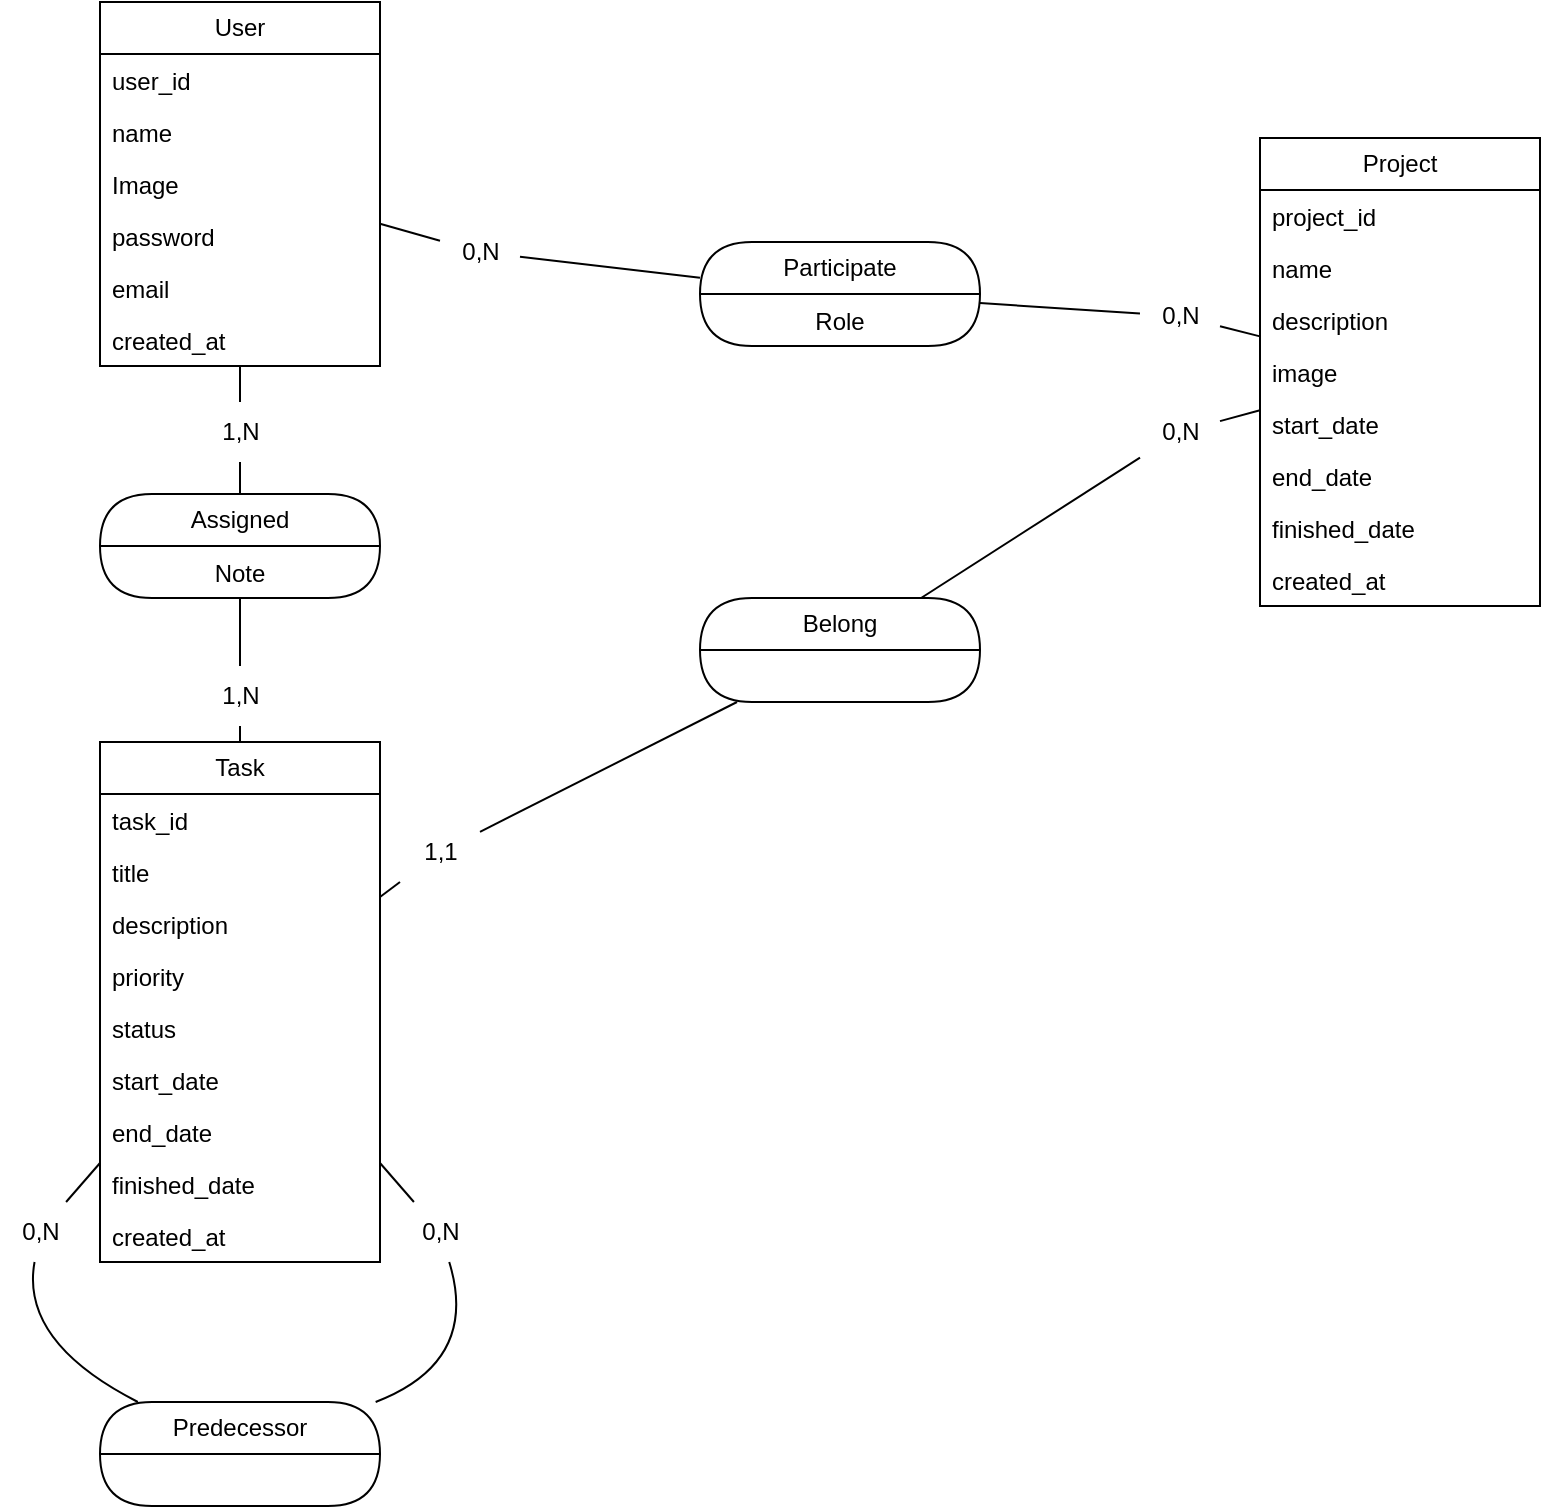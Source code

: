 <mxfile>
    <diagram name="Page-1" id="Y9u0gpGczGB8y_hTl56O">
        <mxGraphModel dx="1761" dy="719" grid="1" gridSize="10" guides="1" tooltips="1" connect="1" arrows="1" fold="1" page="1" pageScale="1" pageWidth="850" pageHeight="1100" background="none" math="0" shadow="0">
            <root>
                <mxCell id="0"/>
                <mxCell id="1" parent="0"/>
                <mxCell id="hUHU4sZshg8_5ApoQRsT-1" value="User" style="swimlane;fontStyle=0;childLayout=stackLayout;horizontal=1;startSize=26;fillColor=none;horizontalStack=0;resizeParent=1;resizeParentMax=0;resizeLast=0;collapsible=1;marginBottom=0;whiteSpace=wrap;html=1;" parent="1" vertex="1">
                    <mxGeometry x="80" y="60" width="140" height="182" as="geometry"/>
                </mxCell>
                <mxCell id="hUHU4sZshg8_5ApoQRsT-2" value="user_id" style="text;strokeColor=none;fillColor=none;align=left;verticalAlign=top;spacingLeft=4;spacingRight=4;overflow=hidden;rotatable=0;points=[[0,0.5],[1,0.5]];portConstraint=eastwest;whiteSpace=wrap;html=1;" parent="hUHU4sZshg8_5ApoQRsT-1" vertex="1">
                    <mxGeometry y="26" width="140" height="26" as="geometry"/>
                </mxCell>
                <mxCell id="hUHU4sZshg8_5ApoQRsT-3" value="name" style="text;strokeColor=none;fillColor=none;align=left;verticalAlign=top;spacingLeft=4;spacingRight=4;overflow=hidden;rotatable=0;points=[[0,0.5],[1,0.5]];portConstraint=eastwest;whiteSpace=wrap;html=1;" parent="hUHU4sZshg8_5ApoQRsT-1" vertex="1">
                    <mxGeometry y="52" width="140" height="26" as="geometry"/>
                </mxCell>
                <mxCell id="2" value="Image" style="text;strokeColor=none;fillColor=none;align=left;verticalAlign=top;spacingLeft=4;spacingRight=4;overflow=hidden;rotatable=0;points=[[0,0.5],[1,0.5]];portConstraint=eastwest;whiteSpace=wrap;html=1;" parent="hUHU4sZshg8_5ApoQRsT-1" vertex="1">
                    <mxGeometry y="78" width="140" height="26" as="geometry"/>
                </mxCell>
                <mxCell id="hUHU4sZshg8_5ApoQRsT-5" value="password" style="text;strokeColor=none;fillColor=none;align=left;verticalAlign=top;spacingLeft=4;spacingRight=4;overflow=hidden;rotatable=0;points=[[0,0.5],[1,0.5]];portConstraint=eastwest;whiteSpace=wrap;html=1;" parent="hUHU4sZshg8_5ApoQRsT-1" vertex="1">
                    <mxGeometry y="104" width="140" height="26" as="geometry"/>
                </mxCell>
                <mxCell id="hUHU4sZshg8_5ApoQRsT-4" value="email" style="text;strokeColor=none;fillColor=none;align=left;verticalAlign=top;spacingLeft=4;spacingRight=4;overflow=hidden;rotatable=0;points=[[0,0.5],[1,0.5]];portConstraint=eastwest;whiteSpace=wrap;html=1;" parent="hUHU4sZshg8_5ApoQRsT-1" vertex="1">
                    <mxGeometry y="130" width="140" height="26" as="geometry"/>
                </mxCell>
                <mxCell id="3" value="created_at" style="text;strokeColor=none;fillColor=none;align=left;verticalAlign=top;spacingLeft=4;spacingRight=4;overflow=hidden;rotatable=0;points=[[0,0.5],[1,0.5]];portConstraint=eastwest;whiteSpace=wrap;html=1;" parent="hUHU4sZshg8_5ApoQRsT-1" vertex="1">
                    <mxGeometry y="156" width="140" height="26" as="geometry"/>
                </mxCell>
                <mxCell id="hUHU4sZshg8_5ApoQRsT-6" value="Task" style="swimlane;fontStyle=0;childLayout=stackLayout;horizontal=1;startSize=26;fillColor=none;horizontalStack=0;resizeParent=1;resizeParentMax=0;resizeLast=0;collapsible=1;marginBottom=0;whiteSpace=wrap;html=1;" parent="1" vertex="1">
                    <mxGeometry x="80" y="430" width="140" height="260" as="geometry"/>
                </mxCell>
                <mxCell id="hUHU4sZshg8_5ApoQRsT-7" value="task_id" style="text;strokeColor=none;fillColor=none;align=left;verticalAlign=top;spacingLeft=4;spacingRight=4;overflow=hidden;rotatable=0;points=[[0,0.5],[1,0.5]];portConstraint=eastwest;whiteSpace=wrap;html=1;" parent="hUHU4sZshg8_5ApoQRsT-6" vertex="1">
                    <mxGeometry y="26" width="140" height="26" as="geometry"/>
                </mxCell>
                <mxCell id="hUHU4sZshg8_5ApoQRsT-8" value="title" style="text;strokeColor=none;fillColor=none;align=left;verticalAlign=top;spacingLeft=4;spacingRight=4;overflow=hidden;rotatable=0;points=[[0,0.5],[1,0.5]];portConstraint=eastwest;whiteSpace=wrap;html=1;" parent="hUHU4sZshg8_5ApoQRsT-6" vertex="1">
                    <mxGeometry y="52" width="140" height="26" as="geometry"/>
                </mxCell>
                <mxCell id="hUHU4sZshg8_5ApoQRsT-9" value="description" style="text;strokeColor=none;fillColor=none;align=left;verticalAlign=top;spacingLeft=4;spacingRight=4;overflow=hidden;rotatable=0;points=[[0,0.5],[1,0.5]];portConstraint=eastwest;whiteSpace=wrap;html=1;" parent="hUHU4sZshg8_5ApoQRsT-6" vertex="1">
                    <mxGeometry y="78" width="140" height="26" as="geometry"/>
                </mxCell>
                <mxCell id="hUHU4sZshg8_5ApoQRsT-10" value="priority" style="text;strokeColor=none;fillColor=none;align=left;verticalAlign=top;spacingLeft=4;spacingRight=4;overflow=hidden;rotatable=0;points=[[0,0.5],[1,0.5]];portConstraint=eastwest;whiteSpace=wrap;html=1;" parent="hUHU4sZshg8_5ApoQRsT-6" vertex="1">
                    <mxGeometry y="104" width="140" height="26" as="geometry"/>
                </mxCell>
                <mxCell id="hUHU4sZshg8_5ApoQRsT-11" value="status" style="text;strokeColor=none;fillColor=none;align=left;verticalAlign=top;spacingLeft=4;spacingRight=4;overflow=hidden;rotatable=0;points=[[0,0.5],[1,0.5]];portConstraint=eastwest;whiteSpace=wrap;html=1;" parent="hUHU4sZshg8_5ApoQRsT-6" vertex="1">
                    <mxGeometry y="130" width="140" height="26" as="geometry"/>
                </mxCell>
                <mxCell id="hUHU4sZshg8_5ApoQRsT-12" value="start_date" style="text;strokeColor=none;fillColor=none;align=left;verticalAlign=top;spacingLeft=4;spacingRight=4;overflow=hidden;rotatable=0;points=[[0,0.5],[1,0.5]];portConstraint=eastwest;whiteSpace=wrap;html=1;" parent="hUHU4sZshg8_5ApoQRsT-6" vertex="1">
                    <mxGeometry y="156" width="140" height="26" as="geometry"/>
                </mxCell>
                <mxCell id="hUHU4sZshg8_5ApoQRsT-20" value="end_date" style="text;strokeColor=none;fillColor=none;align=left;verticalAlign=top;spacingLeft=4;spacingRight=4;overflow=hidden;rotatable=0;points=[[0,0.5],[1,0.5]];portConstraint=eastwest;whiteSpace=wrap;html=1;" parent="hUHU4sZshg8_5ApoQRsT-6" vertex="1">
                    <mxGeometry y="182" width="140" height="26" as="geometry"/>
                </mxCell>
                <mxCell id="hUHU4sZshg8_5ApoQRsT-21" value="finished_date" style="text;strokeColor=none;fillColor=none;align=left;verticalAlign=top;spacingLeft=4;spacingRight=4;overflow=hidden;rotatable=0;points=[[0,0.5],[1,0.5]];portConstraint=eastwest;whiteSpace=wrap;html=1;" parent="hUHU4sZshg8_5ApoQRsT-6" vertex="1">
                    <mxGeometry y="208" width="140" height="26" as="geometry"/>
                </mxCell>
                <mxCell id="4" value="created_at" style="text;strokeColor=none;fillColor=none;align=left;verticalAlign=top;spacingLeft=4;spacingRight=4;overflow=hidden;rotatable=0;points=[[0,0.5],[1,0.5]];portConstraint=eastwest;whiteSpace=wrap;html=1;" parent="hUHU4sZshg8_5ApoQRsT-6" vertex="1">
                    <mxGeometry y="234" width="140" height="26" as="geometry"/>
                </mxCell>
                <mxCell id="hUHU4sZshg8_5ApoQRsT-13" value="Project" style="swimlane;fontStyle=0;childLayout=stackLayout;horizontal=1;startSize=26;fillColor=none;horizontalStack=0;resizeParent=1;resizeParentMax=0;resizeLast=0;collapsible=1;marginBottom=0;whiteSpace=wrap;html=1;" parent="1" vertex="1">
                    <mxGeometry x="660" y="128" width="140" height="234" as="geometry"/>
                </mxCell>
                <mxCell id="hUHU4sZshg8_5ApoQRsT-14" value="project_id" style="text;strokeColor=none;fillColor=none;align=left;verticalAlign=top;spacingLeft=4;spacingRight=4;overflow=hidden;rotatable=0;points=[[0,0.5],[1,0.5]];portConstraint=eastwest;whiteSpace=wrap;html=1;" parent="hUHU4sZshg8_5ApoQRsT-13" vertex="1">
                    <mxGeometry y="26" width="140" height="26" as="geometry"/>
                </mxCell>
                <mxCell id="hUHU4sZshg8_5ApoQRsT-15" value="name" style="text;strokeColor=none;fillColor=none;align=left;verticalAlign=top;spacingLeft=4;spacingRight=4;overflow=hidden;rotatable=0;points=[[0,0.5],[1,0.5]];portConstraint=eastwest;whiteSpace=wrap;html=1;" parent="hUHU4sZshg8_5ApoQRsT-13" vertex="1">
                    <mxGeometry y="52" width="140" height="26" as="geometry"/>
                </mxCell>
                <mxCell id="hUHU4sZshg8_5ApoQRsT-16" value="description" style="text;strokeColor=none;fillColor=none;align=left;verticalAlign=top;spacingLeft=4;spacingRight=4;overflow=hidden;rotatable=0;points=[[0,0.5],[1,0.5]];portConstraint=eastwest;whiteSpace=wrap;html=1;" parent="hUHU4sZshg8_5ApoQRsT-13" vertex="1">
                    <mxGeometry y="78" width="140" height="26" as="geometry"/>
                </mxCell>
                <mxCell id="hUHU4sZshg8_5ApoQRsT-17" value="image" style="text;strokeColor=none;fillColor=none;align=left;verticalAlign=top;spacingLeft=4;spacingRight=4;overflow=hidden;rotatable=0;points=[[0,0.5],[1,0.5]];portConstraint=eastwest;whiteSpace=wrap;html=1;" parent="hUHU4sZshg8_5ApoQRsT-13" vertex="1">
                    <mxGeometry y="104" width="140" height="26" as="geometry"/>
                </mxCell>
                <mxCell id="5" value="start_date" style="text;strokeColor=none;fillColor=none;align=left;verticalAlign=top;spacingLeft=4;spacingRight=4;overflow=hidden;rotatable=0;points=[[0,0.5],[1,0.5]];portConstraint=eastwest;whiteSpace=wrap;html=1;" parent="hUHU4sZshg8_5ApoQRsT-13" vertex="1">
                    <mxGeometry y="130" width="140" height="26" as="geometry"/>
                </mxCell>
                <mxCell id="6" value="end_date" style="text;strokeColor=none;fillColor=none;align=left;verticalAlign=top;spacingLeft=4;spacingRight=4;overflow=hidden;rotatable=0;points=[[0,0.5],[1,0.5]];portConstraint=eastwest;whiteSpace=wrap;html=1;" parent="hUHU4sZshg8_5ApoQRsT-13" vertex="1">
                    <mxGeometry y="156" width="140" height="26" as="geometry"/>
                </mxCell>
                <mxCell id="hUHU4sZshg8_5ApoQRsT-19" value="finished_date" style="text;strokeColor=none;fillColor=none;align=left;verticalAlign=top;spacingLeft=4;spacingRight=4;overflow=hidden;rotatable=0;points=[[0,0.5],[1,0.5]];portConstraint=eastwest;whiteSpace=wrap;html=1;" parent="hUHU4sZshg8_5ApoQRsT-13" vertex="1">
                    <mxGeometry y="182" width="140" height="26" as="geometry"/>
                </mxCell>
                <mxCell id="hUHU4sZshg8_5ApoQRsT-18" value="created_at" style="text;strokeColor=none;fillColor=none;align=left;verticalAlign=top;spacingLeft=4;spacingRight=4;overflow=hidden;rotatable=0;points=[[0,0.5],[1,0.5]];portConstraint=eastwest;whiteSpace=wrap;html=1;" parent="hUHU4sZshg8_5ApoQRsT-13" vertex="1">
                    <mxGeometry y="208" width="140" height="26" as="geometry"/>
                </mxCell>
                <mxCell id="hUHU4sZshg8_5ApoQRsT-35" style="edgeStyle=orthogonalEdgeStyle;rounded=0;orthogonalLoop=1;jettySize=auto;html=1;exitX=0.5;exitY=0;exitDx=0;exitDy=0;curved=0;endArrow=none;startFill=0;strokeColor=default;" parent="1" source="hUHU4sZshg8_5ApoQRsT-50" target="hUHU4sZshg8_5ApoQRsT-1" edge="1">
                    <mxGeometry relative="1" as="geometry">
                        <Array as="points">
                            <mxPoint x="150" y="260"/>
                        </Array>
                    </mxGeometry>
                </mxCell>
                <mxCell id="hUHU4sZshg8_5ApoQRsT-22" value="Assigned" style="swimlane;fontStyle=0;childLayout=stackLayout;horizontal=1;startSize=26;fillColor=none;horizontalStack=0;resizeParent=1;resizeParentMax=0;resizeLast=0;collapsible=1;marginBottom=0;whiteSpace=wrap;html=1;rounded=1;arcSize=39;" parent="1" vertex="1">
                    <mxGeometry x="80" y="306" width="140" height="52" as="geometry"/>
                </mxCell>
                <mxCell id="hUHU4sZshg8_5ApoQRsT-24" value="Note" style="text;strokeColor=none;fillColor=none;align=center;verticalAlign=top;spacingLeft=4;spacingRight=4;overflow=hidden;rotatable=0;points=[[0,0.5],[1,0.5]];portConstraint=eastwest;whiteSpace=wrap;html=1;" parent="hUHU4sZshg8_5ApoQRsT-22" vertex="1">
                    <mxGeometry y="26" width="140" height="26" as="geometry"/>
                </mxCell>
                <mxCell id="hUHU4sZshg8_5ApoQRsT-26" value="Participate" style="swimlane;fontStyle=0;childLayout=stackLayout;horizontal=1;startSize=26;fillColor=none;horizontalStack=0;resizeParent=1;resizeParentMax=0;resizeLast=0;collapsible=1;marginBottom=0;whiteSpace=wrap;html=1;rounded=1;arcSize=39;" parent="1" vertex="1">
                    <mxGeometry x="380" y="180" width="140" height="52" as="geometry"/>
                </mxCell>
                <mxCell id="hUHU4sZshg8_5ApoQRsT-27" value="Role" style="text;strokeColor=none;fillColor=none;align=center;verticalAlign=top;spacingLeft=4;spacingRight=4;overflow=hidden;rotatable=0;points=[[0,0.5],[1,0.5]];portConstraint=eastwest;whiteSpace=wrap;html=1;" parent="hUHU4sZshg8_5ApoQRsT-26" vertex="1">
                    <mxGeometry y="26" width="140" height="26" as="geometry"/>
                </mxCell>
                <mxCell id="hUHU4sZshg8_5ApoQRsT-28" value="Predecessor" style="swimlane;fontStyle=0;childLayout=stackLayout;horizontal=1;startSize=26;fillColor=none;horizontalStack=0;resizeParent=1;resizeParentMax=0;resizeLast=0;collapsible=1;marginBottom=0;whiteSpace=wrap;html=1;rounded=1;arcSize=39;" parent="1" vertex="1">
                    <mxGeometry x="80" y="760" width="140" height="52" as="geometry"/>
                </mxCell>
                <mxCell id="hUHU4sZshg8_5ApoQRsT-34" value="Belong" style="swimlane;fontStyle=0;childLayout=stackLayout;horizontal=1;startSize=26;fillColor=none;horizontalStack=0;resizeParent=1;resizeParentMax=0;resizeLast=0;collapsible=1;marginBottom=0;whiteSpace=wrap;html=1;rounded=1;arcSize=39;" parent="1" vertex="1">
                    <mxGeometry x="380" y="358" width="140" height="52" as="geometry"/>
                </mxCell>
                <mxCell id="hUHU4sZshg8_5ApoQRsT-37" style="edgeStyle=orthogonalEdgeStyle;rounded=0;orthogonalLoop=1;jettySize=auto;html=1;curved=0;endArrow=none;startFill=0;" parent="1" source="hUHU4sZshg8_5ApoQRsT-46" target="hUHU4sZshg8_5ApoQRsT-22" edge="1">
                    <mxGeometry relative="1" as="geometry">
                        <mxPoint x="290" y="386" as="sourcePoint"/>
                        <mxPoint x="290" y="330" as="targetPoint"/>
                        <Array as="points">
                            <mxPoint x="150" y="410"/>
                        </Array>
                    </mxGeometry>
                </mxCell>
                <mxCell id="hUHU4sZshg8_5ApoQRsT-39" style="rounded=0;orthogonalLoop=1;jettySize=auto;html=1;endArrow=none;startFill=0;" parent="1" source="hUHU4sZshg8_5ApoQRsT-48" target="hUHU4sZshg8_5ApoQRsT-34" edge="1">
                    <mxGeometry relative="1" as="geometry">
                        <mxPoint x="160" y="440" as="sourcePoint"/>
                        <mxPoint x="160" y="368" as="targetPoint"/>
                    </mxGeometry>
                </mxCell>
                <mxCell id="hUHU4sZshg8_5ApoQRsT-41" style="rounded=0;orthogonalLoop=1;jettySize=auto;html=1;endArrow=none;startFill=0;" parent="1" source="hUHU4sZshg8_5ApoQRsT-65" target="hUHU4sZshg8_5ApoQRsT-13" edge="1">
                    <mxGeometry relative="1" as="geometry">
                        <mxPoint x="370" y="306" as="sourcePoint"/>
                        <mxPoint x="544" y="208" as="targetPoint"/>
                    </mxGeometry>
                </mxCell>
                <mxCell id="hUHU4sZshg8_5ApoQRsT-42" style="rounded=0;orthogonalLoop=1;jettySize=auto;html=1;endArrow=none;startFill=0;" parent="1" source="hUHU4sZshg8_5ApoQRsT-56" target="hUHU4sZshg8_5ApoQRsT-26" edge="1">
                    <mxGeometry relative="1" as="geometry">
                        <mxPoint x="290" y="329" as="sourcePoint"/>
                        <mxPoint x="464" y="230" as="targetPoint"/>
                    </mxGeometry>
                </mxCell>
                <mxCell id="hUHU4sZshg8_5ApoQRsT-43" style="rounded=0;orthogonalLoop=1;jettySize=auto;html=1;endArrow=none;startFill=0;" parent="1" source="hUHU4sZshg8_5ApoQRsT-54" target="hUHU4sZshg8_5ApoQRsT-13" edge="1">
                    <mxGeometry relative="1" as="geometry">
                        <mxPoint x="350" y="289" as="sourcePoint"/>
                        <mxPoint x="500" y="280" as="targetPoint"/>
                    </mxGeometry>
                </mxCell>
                <mxCell id="hUHU4sZshg8_5ApoQRsT-44" style="rounded=0;orthogonalLoop=1;jettySize=auto;html=1;endArrow=none;startFill=0;curved=1;" parent="1" source="hUHU4sZshg8_5ApoQRsT-55" target="hUHU4sZshg8_5ApoQRsT-6" edge="1">
                    <mxGeometry relative="1" as="geometry">
                        <mxPoint x="390" y="339" as="sourcePoint"/>
                        <mxPoint x="564" y="240" as="targetPoint"/>
                        <Array as="points"/>
                    </mxGeometry>
                </mxCell>
                <mxCell id="hUHU4sZshg8_5ApoQRsT-45" style="rounded=0;orthogonalLoop=1;jettySize=auto;html=1;endArrow=none;startFill=0;curved=1;" parent="1" source="hUHU4sZshg8_5ApoQRsT-53" target="hUHU4sZshg8_5ApoQRsT-6" edge="1">
                    <mxGeometry relative="1" as="geometry">
                        <mxPoint x="890" y="437" as="sourcePoint"/>
                        <mxPoint x="890" y="306" as="targetPoint"/>
                        <Array as="points"/>
                    </mxGeometry>
                </mxCell>
                <mxCell id="hUHU4sZshg8_5ApoQRsT-47" value="" style="edgeStyle=orthogonalEdgeStyle;rounded=0;orthogonalLoop=1;jettySize=auto;html=1;curved=0;endArrow=none;startFill=0;" parent="1" source="hUHU4sZshg8_5ApoQRsT-6" target="hUHU4sZshg8_5ApoQRsT-46" edge="1">
                    <mxGeometry relative="1" as="geometry">
                        <mxPoint x="150" y="430" as="sourcePoint"/>
                        <mxPoint x="150" y="358" as="targetPoint"/>
                        <Array as="points">
                            <mxPoint x="150" y="410"/>
                        </Array>
                    </mxGeometry>
                </mxCell>
                <mxCell id="hUHU4sZshg8_5ApoQRsT-46" value="1,N" style="text;html=1;align=center;verticalAlign=middle;resizable=0;points=[];autosize=1;strokeColor=none;fillColor=none;" parent="1" vertex="1">
                    <mxGeometry x="130" y="392" width="40" height="30" as="geometry"/>
                </mxCell>
                <mxCell id="hUHU4sZshg8_5ApoQRsT-49" value="" style="rounded=0;orthogonalLoop=1;jettySize=auto;html=1;endArrow=none;startFill=0;" parent="1" source="hUHU4sZshg8_5ApoQRsT-6" target="hUHU4sZshg8_5ApoQRsT-48" edge="1">
                    <mxGeometry relative="1" as="geometry">
                        <mxPoint x="220" y="512" as="sourcePoint"/>
                        <mxPoint x="398" y="422" as="targetPoint"/>
                    </mxGeometry>
                </mxCell>
                <mxCell id="hUHU4sZshg8_5ApoQRsT-48" value="1,1" style="text;html=1;align=center;verticalAlign=middle;resizable=0;points=[];autosize=1;strokeColor=none;fillColor=none;" parent="1" vertex="1">
                    <mxGeometry x="230" y="470" width="40" height="30" as="geometry"/>
                </mxCell>
                <mxCell id="hUHU4sZshg8_5ApoQRsT-52" value="" style="edgeStyle=orthogonalEdgeStyle;rounded=0;orthogonalLoop=1;jettySize=auto;html=1;exitX=0.5;exitY=0;exitDx=0;exitDy=0;curved=0;endArrow=none;startFill=0;strokeColor=default;" parent="1" source="hUHU4sZshg8_5ApoQRsT-22" target="hUHU4sZshg8_5ApoQRsT-50" edge="1">
                    <mxGeometry relative="1" as="geometry">
                        <mxPoint x="150" y="306" as="sourcePoint"/>
                        <mxPoint x="150" y="232" as="targetPoint"/>
                        <Array as="points">
                            <mxPoint x="150" y="260"/>
                        </Array>
                    </mxGeometry>
                </mxCell>
                <mxCell id="hUHU4sZshg8_5ApoQRsT-50" value="1,N" style="text;html=1;align=center;verticalAlign=middle;resizable=0;points=[];autosize=1;strokeColor=none;fillColor=none;" parent="1" vertex="1">
                    <mxGeometry x="130" y="260" width="40" height="30" as="geometry"/>
                </mxCell>
                <mxCell id="hUHU4sZshg8_5ApoQRsT-57" value="" style="rounded=0;orthogonalLoop=1;jettySize=auto;html=1;endArrow=none;startFill=0;" parent="1" source="hUHU4sZshg8_5ApoQRsT-1" target="hUHU4sZshg8_5ApoQRsT-56" edge="1">
                    <mxGeometry relative="1" as="geometry">
                        <mxPoint x="220" y="191" as="sourcePoint"/>
                        <mxPoint x="365" y="201" as="targetPoint"/>
                    </mxGeometry>
                </mxCell>
                <mxCell id="hUHU4sZshg8_5ApoQRsT-56" value="0,N" style="text;html=1;align=center;verticalAlign=middle;resizable=0;points=[];autosize=1;strokeColor=none;fillColor=none;" parent="1" vertex="1">
                    <mxGeometry x="250" y="170" width="40" height="30" as="geometry"/>
                </mxCell>
                <mxCell id="hUHU4sZshg8_5ApoQRsT-58" value="" style="rounded=0;orthogonalLoop=1;jettySize=auto;html=1;endArrow=none;startFill=0;" parent="1" source="hUHU4sZshg8_5ApoQRsT-26" target="hUHU4sZshg8_5ApoQRsT-54" edge="1">
                    <mxGeometry relative="1" as="geometry">
                        <mxPoint x="505" y="209" as="sourcePoint"/>
                        <mxPoint x="660" y="216" as="targetPoint"/>
                    </mxGeometry>
                </mxCell>
                <mxCell id="hUHU4sZshg8_5ApoQRsT-54" value="0,N" style="text;html=1;align=center;verticalAlign=middle;resizable=0;points=[];autosize=1;strokeColor=none;fillColor=none;" parent="1" vertex="1">
                    <mxGeometry x="600" y="202" width="40" height="30" as="geometry"/>
                </mxCell>
                <mxCell id="hUHU4sZshg8_5ApoQRsT-62" value="" style="rounded=0;orthogonalLoop=1;jettySize=auto;html=1;endArrow=none;startFill=0;curved=1;" parent="1" source="hUHU4sZshg8_5ApoQRsT-28" target="hUHU4sZshg8_5ApoQRsT-55" edge="1">
                    <mxGeometry relative="1" as="geometry">
                        <mxPoint x="80" y="760" as="sourcePoint"/>
                        <mxPoint x="80" y="644" as="targetPoint"/>
                        <Array as="points">
                            <mxPoint x="40" y="730"/>
                        </Array>
                    </mxGeometry>
                </mxCell>
                <mxCell id="hUHU4sZshg8_5ApoQRsT-55" value="0,N" style="text;html=1;align=center;verticalAlign=middle;resizable=0;points=[];autosize=1;strokeColor=none;fillColor=none;" parent="1" vertex="1">
                    <mxGeometry x="30" y="660" width="40" height="30" as="geometry"/>
                </mxCell>
                <mxCell id="hUHU4sZshg8_5ApoQRsT-53" value="0,N" style="text;html=1;align=center;verticalAlign=middle;resizable=0;points=[];autosize=1;strokeColor=none;fillColor=none;" parent="1" vertex="1">
                    <mxGeometry x="230" y="660" width="40" height="30" as="geometry"/>
                </mxCell>
                <mxCell id="hUHU4sZshg8_5ApoQRsT-64" value="" style="rounded=0;orthogonalLoop=1;jettySize=auto;html=1;endArrow=none;startFill=0;curved=1;" parent="1" source="hUHU4sZshg8_5ApoQRsT-28" target="hUHU4sZshg8_5ApoQRsT-53" edge="1">
                    <mxGeometry relative="1" as="geometry">
                        <mxPoint x="220" y="750" as="sourcePoint"/>
                        <mxPoint x="168" y="680" as="targetPoint"/>
                        <Array as="points">
                            <mxPoint x="270" y="740"/>
                        </Array>
                    </mxGeometry>
                </mxCell>
                <mxCell id="hUHU4sZshg8_5ApoQRsT-66" value="" style="rounded=0;orthogonalLoop=1;jettySize=auto;html=1;endArrow=none;startFill=0;" parent="1" source="hUHU4sZshg8_5ApoQRsT-34" target="hUHU4sZshg8_5ApoQRsT-65" edge="1">
                    <mxGeometry relative="1" as="geometry">
                        <mxPoint x="491" y="370" as="sourcePoint"/>
                        <mxPoint x="660" y="263" as="targetPoint"/>
                    </mxGeometry>
                </mxCell>
                <mxCell id="hUHU4sZshg8_5ApoQRsT-65" value="0,N" style="text;html=1;align=center;verticalAlign=middle;resizable=0;points=[];autosize=1;strokeColor=none;fillColor=none;" parent="1" vertex="1">
                    <mxGeometry x="600" y="260" width="40" height="30" as="geometry"/>
                </mxCell>
            </root>
        </mxGraphModel>
    </diagram>
</mxfile>